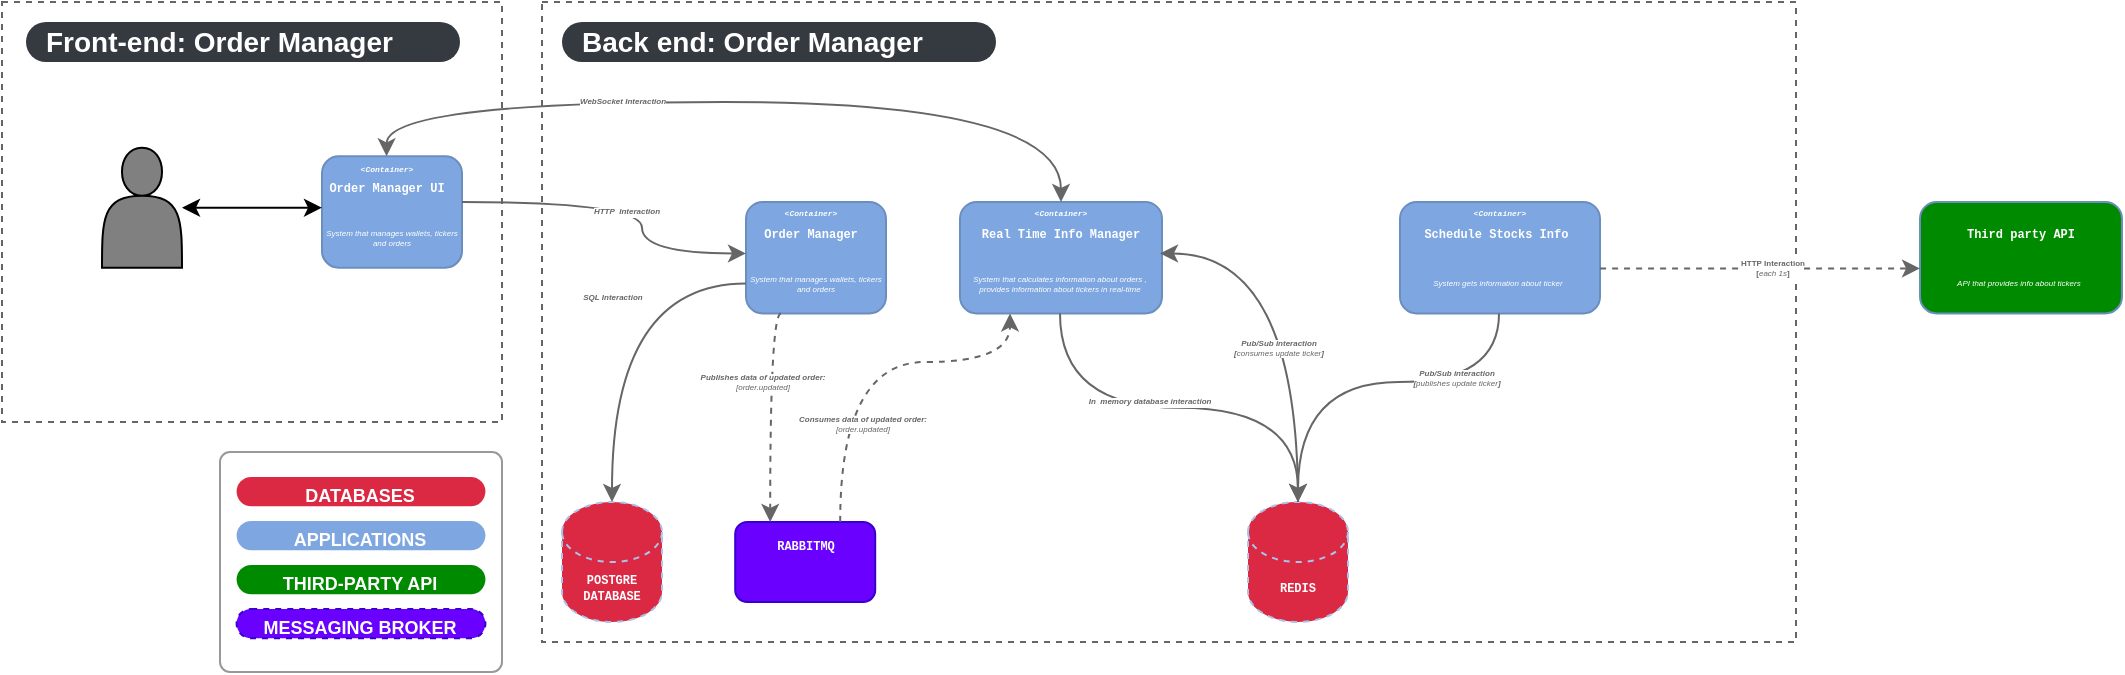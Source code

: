 <mxfile version="20.6.0" type="github">
  <diagram id="G8-z9XxRLCdR_GGqDWJ_" name="UML">
    <mxGraphModel dx="1447" dy="-502" grid="1" gridSize="10" guides="1" tooltips="1" connect="1" arrows="1" fold="1" page="1" pageScale="1" pageWidth="827" pageHeight="1169" math="0" shadow="0">
      <root>
        <mxCell id="0" />
        <mxCell id="1" parent="0" />
        <mxCell id="j_ZHUDLepbIBqZkPZ3a7-9" value="" style="rounded=0;whiteSpace=wrap;html=1;fontSize=4;fillColor=none;dashed=1;fontColor=#666666;strokeColor=#666666;" parent="1" vertex="1">
          <mxGeometry x="830" y="1670" width="627" height="320" as="geometry" />
        </mxCell>
        <mxCell id="QPstVVdOQ1XcHwnL6DTK-19" value="&lt;span style=&quot;font-size: 6px;&quot;&gt;&lt;b&gt;POSTGRE&lt;br&gt;DATABASE&lt;/b&gt;&lt;/span&gt;" style="shape=cylinder3;whiteSpace=wrap;html=1;boundedLbl=1;backgroundOutline=1;size=15;dashed=1;fontFamily=Courier New;fontSize=4;fontColor=#FFFFFF;fillColor=#DB2843;strokeColor=#A9C4EB;align=center;" parent="1" vertex="1">
          <mxGeometry x="840" y="1920" width="50" height="60" as="geometry" />
        </mxCell>
        <mxCell id="QPstVVdOQ1XcHwnL6DTK-14" value="" style="group" parent="1" vertex="1" connectable="0">
          <mxGeometry x="932" y="1770" width="200" height="55.71" as="geometry" />
        </mxCell>
        <mxCell id="QPstVVdOQ1XcHwnL6DTK-15" value="" style="rounded=1;whiteSpace=wrap;html=1;fillColor=#7EA6E0;strokeColor=#6c8ebf;" parent="QPstVVdOQ1XcHwnL6DTK-14" vertex="1">
          <mxGeometry width="70" height="55.71" as="geometry" />
        </mxCell>
        <mxCell id="QPstVVdOQ1XcHwnL6DTK-16" value="&lt;font size=&quot;1&quot; color=&quot;#ffffff&quot; face=&quot;Courier New&quot; style=&quot;&quot;&gt;&lt;b style=&quot;font-size: 6px;&quot;&gt;Order Manager&lt;/b&gt;&lt;/font&gt;" style="text;html=1;strokeColor=none;fillColor=none;align=center;verticalAlign=middle;whiteSpace=wrap;rounded=0;" parent="QPstVVdOQ1XcHwnL6DTK-14" vertex="1">
          <mxGeometry y="6.964" width="64.6" height="13.927" as="geometry" />
        </mxCell>
        <mxCell id="QPstVVdOQ1XcHwnL6DTK-17" value="&lt;font size=&quot;1&quot; color=&quot;#ffffff&quot; face=&quot;Courier New&quot; style=&quot;&quot;&gt;&lt;b style=&quot;&quot;&gt;&lt;i style=&quot;font-size: 4px;&quot;&gt;&amp;lt;Container&amp;gt;&lt;/i&gt;&lt;/b&gt;&lt;/font&gt;" style="text;html=1;strokeColor=none;fillColor=none;align=center;verticalAlign=middle;whiteSpace=wrap;rounded=0;" parent="QPstVVdOQ1XcHwnL6DTK-14" vertex="1">
          <mxGeometry width="64.6" height="6.964" as="geometry" />
        </mxCell>
        <mxCell id="QPstVVdOQ1XcHwnL6DTK-27" value="&lt;i&gt;&lt;font color=&quot;#ffffff&quot;&gt;System that manages wallets, tickers and orders&lt;/font&gt;&lt;/i&gt;" style="text;html=1;strokeColor=none;fillColor=none;align=center;verticalAlign=middle;whiteSpace=wrap;rounded=0;dashed=1;fontFamily=Helvetica;fontSize=4;fontColor=#666666;" parent="QPstVVdOQ1XcHwnL6DTK-14" vertex="1">
          <mxGeometry y="25.71" width="70" height="30" as="geometry" />
        </mxCell>
        <mxCell id="QPstVVdOQ1XcHwnL6DTK-21" value="" style="group" parent="1" vertex="1" connectable="0">
          <mxGeometry x="1039" y="1770" width="101" height="55.71" as="geometry" />
        </mxCell>
        <mxCell id="QPstVVdOQ1XcHwnL6DTK-22" value="" style="rounded=1;whiteSpace=wrap;html=1;fillColor=#7EA6E0;strokeColor=#6c8ebf;" parent="QPstVVdOQ1XcHwnL6DTK-21" vertex="1">
          <mxGeometry width="101" height="55.71" as="geometry" />
        </mxCell>
        <mxCell id="QPstVVdOQ1XcHwnL6DTK-23" value="&lt;font size=&quot;1&quot; color=&quot;#ffffff&quot; face=&quot;Courier New&quot; style=&quot;&quot;&gt;&lt;b style=&quot;font-size: 6px;&quot;&gt;Real Time Info Manager&lt;/b&gt;&lt;/font&gt;" style="text;html=1;strokeColor=none;fillColor=none;align=center;verticalAlign=middle;whiteSpace=wrap;rounded=0;" parent="QPstVVdOQ1XcHwnL6DTK-21" vertex="1">
          <mxGeometry y="6.964" width="101" height="13.927" as="geometry" />
        </mxCell>
        <mxCell id="QPstVVdOQ1XcHwnL6DTK-24" value="&lt;font size=&quot;1&quot; color=&quot;#ffffff&quot; face=&quot;Courier New&quot; style=&quot;&quot;&gt;&lt;b style=&quot;&quot;&gt;&lt;i style=&quot;font-size: 4px;&quot;&gt;&amp;lt;Container&amp;gt;&lt;/i&gt;&lt;/b&gt;&lt;/font&gt;" style="text;html=1;strokeColor=none;fillColor=none;align=center;verticalAlign=middle;whiteSpace=wrap;rounded=0;" parent="QPstVVdOQ1XcHwnL6DTK-21" vertex="1">
          <mxGeometry width="101" height="6.964" as="geometry" />
        </mxCell>
        <mxCell id="QPstVVdOQ1XcHwnL6DTK-29" value="&lt;i&gt;System that calculates information about orders , provides information about tickers in real-time&lt;/i&gt;" style="text;html=1;strokeColor=none;fillColor=none;align=center;verticalAlign=middle;whiteSpace=wrap;rounded=0;dashed=1;fontFamily=Helvetica;fontSize=4;fontColor=#FFFFFF;" parent="QPstVVdOQ1XcHwnL6DTK-21" vertex="1">
          <mxGeometry y="25.71" width="100" height="30" as="geometry" />
        </mxCell>
        <mxCell id="QPstVVdOQ1XcHwnL6DTK-30" value="&lt;span style=&quot;font-size: 6px;&quot;&gt;&lt;b&gt;REDIS&lt;/b&gt;&lt;/span&gt;" style="shape=cylinder3;whiteSpace=wrap;html=1;boundedLbl=1;backgroundOutline=1;size=15;dashed=1;fontFamily=Courier New;fontSize=4;fontColor=#FFFFFF;fillColor=#DB2843;strokeColor=#A9C4EB;align=center;" parent="1" vertex="1">
          <mxGeometry x="1183" y="1920" width="50" height="60" as="geometry" />
        </mxCell>
        <mxCell id="QPstVVdOQ1XcHwnL6DTK-31" style="edgeStyle=orthogonalEdgeStyle;curved=1;rounded=0;orthogonalLoop=1;jettySize=auto;html=1;entryX=0.5;entryY=0;entryDx=0;entryDy=0;entryPerimeter=0;strokeColor=#666666;fontFamily=Helvetica;fontSize=4;fontColor=#FFFFFF;exitX=0.5;exitY=1;exitDx=0;exitDy=0;" parent="1" source="QPstVVdOQ1XcHwnL6DTK-29" target="QPstVVdOQ1XcHwnL6DTK-30" edge="1">
          <mxGeometry relative="1" as="geometry" />
        </mxCell>
        <mxCell id="QPstVVdOQ1XcHwnL6DTK-32" value="&lt;font color=&quot;#666666&quot;&gt;&lt;b&gt;&lt;i&gt;&amp;nbsp;In&amp;nbsp; memory database interaction&lt;/i&gt;&lt;/b&gt;&lt;/font&gt;" style="edgeLabel;html=1;align=center;verticalAlign=middle;resizable=0;points=[];fontSize=4;fontFamily=Helvetica;fontColor=#FFFFFF;" parent="QPstVVdOQ1XcHwnL6DTK-31" vertex="1" connectable="0">
          <mxGeometry x="-0.117" y="1" relative="1" as="geometry">
            <mxPoint x="-3" y="-2" as="offset" />
          </mxGeometry>
        </mxCell>
        <mxCell id="QPstVVdOQ1XcHwnL6DTK-60" style="edgeStyle=orthogonalEdgeStyle;curved=1;rounded=0;orthogonalLoop=1;jettySize=auto;html=1;entryX=0.5;entryY=0;entryDx=0;entryDy=0;entryPerimeter=0;strokeColor=#666666;fontFamily=Helvetica;fontSize=4;fontColor=#666666;" parent="1" source="QPstVVdOQ1XcHwnL6DTK-27" target="QPstVVdOQ1XcHwnL6DTK-19" edge="1">
          <mxGeometry relative="1" as="geometry" />
        </mxCell>
        <mxCell id="QPstVVdOQ1XcHwnL6DTK-61" value="&lt;b&gt;&lt;i&gt;SQL Interaction&lt;/i&gt;&lt;/b&gt;" style="edgeLabel;html=1;align=center;verticalAlign=middle;resizable=0;points=[];fontSize=4;fontFamily=Helvetica;fontColor=#666666;" parent="QPstVVdOQ1XcHwnL6DTK-60" vertex="1" connectable="0">
          <mxGeometry x="-0.157" relative="1" as="geometry">
            <mxPoint as="offset" />
          </mxGeometry>
        </mxCell>
        <mxCell id="ZYw7rnv3LOeR9ePvCMEc-11" value="" style="group" parent="1" vertex="1" connectable="0">
          <mxGeometry x="1259" y="1770" width="100" height="55.71" as="geometry" />
        </mxCell>
        <mxCell id="ZYw7rnv3LOeR9ePvCMEc-12" value="" style="rounded=1;whiteSpace=wrap;html=1;fillColor=#7EA6E0;strokeColor=#6c8ebf;" parent="ZYw7rnv3LOeR9ePvCMEc-11" vertex="1">
          <mxGeometry width="100" height="55.71" as="geometry" />
        </mxCell>
        <mxCell id="ZYw7rnv3LOeR9ePvCMEc-13" value="&lt;font size=&quot;1&quot; color=&quot;#ffffff&quot; face=&quot;Courier New&quot; style=&quot;&quot;&gt;&lt;b style=&quot;font-size: 6px;&quot;&gt;Schedule Stocks Info&amp;nbsp;&lt;/b&gt;&lt;/font&gt;" style="text;html=1;strokeColor=none;fillColor=none;align=center;verticalAlign=middle;whiteSpace=wrap;rounded=0;" parent="ZYw7rnv3LOeR9ePvCMEc-11" vertex="1">
          <mxGeometry y="6.964" width="100" height="13.927" as="geometry" />
        </mxCell>
        <mxCell id="ZYw7rnv3LOeR9ePvCMEc-14" value="&lt;font size=&quot;1&quot; color=&quot;#ffffff&quot; face=&quot;Courier New&quot; style=&quot;&quot;&gt;&lt;b style=&quot;&quot;&gt;&lt;i style=&quot;font-size: 4px;&quot;&gt;&amp;lt;Container&amp;gt;&lt;/i&gt;&lt;/b&gt;&lt;/font&gt;" style="text;html=1;strokeColor=none;fillColor=none;align=center;verticalAlign=middle;whiteSpace=wrap;rounded=0;" parent="ZYw7rnv3LOeR9ePvCMEc-11" vertex="1">
          <mxGeometry width="100" height="6.964" as="geometry" />
        </mxCell>
        <mxCell id="ZYw7rnv3LOeR9ePvCMEc-15" value="&lt;i&gt;System gets information about ticker&amp;nbsp;&lt;/i&gt;" style="text;html=1;strokeColor=none;fillColor=none;align=center;verticalAlign=middle;whiteSpace=wrap;rounded=0;dashed=1;fontFamily=Helvetica;fontSize=4;fontColor=#FFFFFF;" parent="ZYw7rnv3LOeR9ePvCMEc-11" vertex="1">
          <mxGeometry y="25.71" width="99.01" height="30.0" as="geometry" />
        </mxCell>
        <mxCell id="ZYw7rnv3LOeR9ePvCMEc-16" style="edgeStyle=orthogonalEdgeStyle;curved=1;rounded=0;orthogonalLoop=1;jettySize=auto;html=1;entryX=0.5;entryY=0;entryDx=0;entryDy=0;entryPerimeter=0;strokeColor=#666666;fontFamily=Helvetica;fontSize=4;fontColor=#666666;startArrow=none;startFill=0;endArrow=classic;endFill=1;exitX=0.5;exitY=1;exitDx=0;exitDy=0;" parent="1" source="ZYw7rnv3LOeR9ePvCMEc-15" target="QPstVVdOQ1XcHwnL6DTK-30" edge="1">
          <mxGeometry relative="1" as="geometry">
            <Array as="points">
              <mxPoint x="1309" y="1860" />
              <mxPoint x="1208" y="1860" />
            </Array>
          </mxGeometry>
        </mxCell>
        <mxCell id="ZYw7rnv3LOeR9ePvCMEc-17" value="&lt;i style=&quot;&quot;&gt;&lt;b&gt;Pub/Sub interaction&lt;/b&gt;&lt;br&gt;&lt;b&gt;[&lt;/b&gt;publishes update ticker&lt;b&gt;]&lt;/b&gt;&lt;/i&gt;" style="edgeLabel;html=1;align=center;verticalAlign=middle;resizable=0;points=[];fontSize=4;fontFamily=Helvetica;fontColor=#666666;" parent="ZYw7rnv3LOeR9ePvCMEc-16" vertex="1" connectable="0">
          <mxGeometry x="-0.09" y="-2" relative="1" as="geometry">
            <mxPoint x="32" as="offset" />
          </mxGeometry>
        </mxCell>
        <mxCell id="ZYw7rnv3LOeR9ePvCMEc-19" value="" style="group" parent="1" vertex="1" connectable="0">
          <mxGeometry x="1519" y="1770" width="101" height="55.71" as="geometry" />
        </mxCell>
        <mxCell id="ZYw7rnv3LOeR9ePvCMEc-20" value="" style="rounded=1;whiteSpace=wrap;html=1;fillColor=#008A00;strokeColor=#6c8ebf;" parent="ZYw7rnv3LOeR9ePvCMEc-19" vertex="1">
          <mxGeometry width="101" height="55.71" as="geometry" />
        </mxCell>
        <mxCell id="ZYw7rnv3LOeR9ePvCMEc-21" value="&lt;font size=&quot;1&quot; color=&quot;#ffffff&quot; face=&quot;Courier New&quot; style=&quot;&quot;&gt;&lt;b style=&quot;font-size: 6px;&quot;&gt;Third party API&lt;/b&gt;&lt;/font&gt;" style="text;html=1;strokeColor=none;fillColor=none;align=center;verticalAlign=middle;whiteSpace=wrap;rounded=0;" parent="ZYw7rnv3LOeR9ePvCMEc-19" vertex="1">
          <mxGeometry y="6.964" width="101" height="13.927" as="geometry" />
        </mxCell>
        <mxCell id="ZYw7rnv3LOeR9ePvCMEc-23" value="&lt;i&gt;API that provides info about tickers&amp;nbsp;&lt;/i&gt;" style="text;html=1;strokeColor=none;fillColor=none;align=center;verticalAlign=middle;whiteSpace=wrap;rounded=0;dashed=1;fontFamily=Helvetica;fontSize=4;fontColor=#FFFFFF;" parent="ZYw7rnv3LOeR9ePvCMEc-19" vertex="1">
          <mxGeometry y="25.71" width="100" height="30" as="geometry" />
        </mxCell>
        <mxCell id="ZYw7rnv3LOeR9ePvCMEc-25" style="edgeStyle=orthogonalEdgeStyle;curved=1;rounded=0;orthogonalLoop=1;jettySize=auto;html=1;strokeColor=#666666;fontFamily=Helvetica;fontSize=4;fontColor=#666666;startArrow=none;startFill=0;endArrow=classic;endFill=1;entryX=0;entryY=0.25;entryDx=0;entryDy=0;dashed=1;" parent="1" source="ZYw7rnv3LOeR9ePvCMEc-12" target="ZYw7rnv3LOeR9ePvCMEc-23" edge="1">
          <mxGeometry relative="1" as="geometry">
            <mxPoint x="1352" y="1800" as="targetPoint" />
            <Array as="points">
              <mxPoint x="1469" y="1803" />
            </Array>
          </mxGeometry>
        </mxCell>
        <mxCell id="ZYw7rnv3LOeR9ePvCMEc-26" value="&lt;b&gt;HTTP Interaction&lt;br&gt;[&lt;/b&gt;&lt;i&gt;each 1s&lt;/i&gt;&lt;b&gt;]&lt;/b&gt;" style="edgeLabel;html=1;align=center;verticalAlign=middle;resizable=0;points=[];fontSize=4;fontFamily=Helvetica;fontColor=#666666;" parent="ZYw7rnv3LOeR9ePvCMEc-25" vertex="1" connectable="0">
          <mxGeometry x="0.067" relative="1" as="geometry">
            <mxPoint as="offset" />
          </mxGeometry>
        </mxCell>
        <mxCell id="j_ZHUDLepbIBqZkPZ3a7-6" style="edgeStyle=orthogonalEdgeStyle;curved=1;rounded=0;orthogonalLoop=1;jettySize=auto;html=1;entryX=1;entryY=0;entryDx=0;entryDy=0;strokeColor=#666666;fontFamily=Helvetica;fontSize=4;fontColor=#666666;startArrow=none;startFill=0;endArrow=classic;endFill=1;exitX=0.5;exitY=0;exitDx=0;exitDy=0;exitPerimeter=0;" parent="1" source="QPstVVdOQ1XcHwnL6DTK-30" target="QPstVVdOQ1XcHwnL6DTK-29" edge="1">
          <mxGeometry relative="1" as="geometry">
            <mxPoint x="1209" y="1890" as="sourcePoint" />
            <mxPoint x="1158.48" y="1825.71" as="targetPoint" />
            <Array as="points">
              <mxPoint x="1208" y="1796" />
            </Array>
          </mxGeometry>
        </mxCell>
        <mxCell id="j_ZHUDLepbIBqZkPZ3a7-7" value="&lt;i style=&quot;&quot;&gt;&lt;b&gt;Pub/Sub interaction&lt;/b&gt;&lt;br&gt;&lt;b&gt;[&lt;/b&gt;consumes update ticker&lt;b&gt;]&lt;/b&gt;&lt;/i&gt;" style="edgeLabel;html=1;align=center;verticalAlign=middle;resizable=0;points=[];fontSize=4;fontFamily=Helvetica;fontColor=#666666;" parent="j_ZHUDLepbIBqZkPZ3a7-6" vertex="1" connectable="0">
          <mxGeometry x="-0.09" y="-2" relative="1" as="geometry">
            <mxPoint x="-12" y="11" as="offset" />
          </mxGeometry>
        </mxCell>
        <mxCell id="j_ZHUDLepbIBqZkPZ3a7-14" value="Back end: Order Manager" style="rounded=1;whiteSpace=wrap;html=1;arcSize=50;strokeColor=none;strokeWidth=1;fillColor=#343A40;fontColor=#ffffff;whiteSpace=wrap;align=left;verticalAlign=middle;spacingLeft=0;fontStyle=1;fontSize=14;spacing=10;dashed=1;" parent="1" vertex="1">
          <mxGeometry x="840" y="1680" width="217" height="20" as="geometry" />
        </mxCell>
        <mxCell id="j_ZHUDLepbIBqZkPZ3a7-31" value="" style="rounded=0;whiteSpace=wrap;html=1;fontSize=4;fillColor=none;dashed=1;fontColor=#666666;strokeColor=#666666;" parent="1" vertex="1">
          <mxGeometry x="560" y="1670" width="250" height="210" as="geometry" />
        </mxCell>
        <mxCell id="j_ZHUDLepbIBqZkPZ3a7-61" value="Front-end: Order Manager" style="rounded=1;whiteSpace=wrap;html=1;arcSize=50;strokeColor=none;strokeWidth=1;fillColor=#343A40;fontColor=#ffffff;whiteSpace=wrap;align=left;verticalAlign=middle;spacingLeft=0;fontStyle=1;fontSize=14;spacing=10;dashed=1;" parent="1" vertex="1">
          <mxGeometry x="572" y="1680" width="217" height="20" as="geometry" />
        </mxCell>
        <mxCell id="j_ZHUDLepbIBqZkPZ3a7-63" value="" style="group" parent="1" vertex="1" connectable="0">
          <mxGeometry x="720" y="1747.15" width="70" height="55.71" as="geometry" />
        </mxCell>
        <mxCell id="j_ZHUDLepbIBqZkPZ3a7-34" value="" style="rounded=1;whiteSpace=wrap;html=1;fillColor=#7EA6E0;strokeColor=#6c8ebf;" parent="j_ZHUDLepbIBqZkPZ3a7-63" vertex="1">
          <mxGeometry width="70" height="55.71" as="geometry" />
        </mxCell>
        <mxCell id="j_ZHUDLepbIBqZkPZ3a7-35" value="&lt;font size=&quot;1&quot; color=&quot;#ffffff&quot; face=&quot;Courier New&quot; style=&quot;&quot;&gt;&lt;b style=&quot;font-size: 6px;&quot;&gt;Order Manager UI&lt;/b&gt;&lt;/font&gt;" style="text;html=1;strokeColor=none;fillColor=none;align=center;verticalAlign=middle;whiteSpace=wrap;rounded=0;" parent="j_ZHUDLepbIBqZkPZ3a7-63" vertex="1">
          <mxGeometry y="6.964" width="64.6" height="13.927" as="geometry" />
        </mxCell>
        <mxCell id="j_ZHUDLepbIBqZkPZ3a7-36" value="&lt;font size=&quot;1&quot; color=&quot;#ffffff&quot; face=&quot;Courier New&quot; style=&quot;&quot;&gt;&lt;b style=&quot;&quot;&gt;&lt;i style=&quot;font-size: 4px;&quot;&gt;&amp;lt;Container&amp;gt;&lt;/i&gt;&lt;/b&gt;&lt;/font&gt;" style="text;html=1;strokeColor=none;fillColor=none;align=center;verticalAlign=middle;whiteSpace=wrap;rounded=0;" parent="j_ZHUDLepbIBqZkPZ3a7-63" vertex="1">
          <mxGeometry width="64.6" height="6.964" as="geometry" />
        </mxCell>
        <mxCell id="j_ZHUDLepbIBqZkPZ3a7-37" value="&lt;i&gt;&lt;font color=&quot;#ffffff&quot;&gt;System that manages wallets, tickers and orders&lt;/font&gt;&lt;/i&gt;" style="text;html=1;strokeColor=none;fillColor=none;align=center;verticalAlign=middle;whiteSpace=wrap;rounded=0;dashed=1;fontFamily=Helvetica;fontSize=4;fontColor=#666666;" parent="j_ZHUDLepbIBqZkPZ3a7-63" vertex="1">
          <mxGeometry y="25.71" width="70" height="30" as="geometry" />
        </mxCell>
        <mxCell id="j_ZHUDLepbIBqZkPZ3a7-67" style="edgeStyle=orthogonalEdgeStyle;curved=1;rounded=0;orthogonalLoop=1;jettySize=auto;html=1;entryX=0;entryY=0;entryDx=0;entryDy=0;strokeColor=#666666;fontFamily=Helvetica;fontSize=4;fontColor=#666666;" parent="1" target="QPstVVdOQ1XcHwnL6DTK-27" edge="1">
          <mxGeometry relative="1" as="geometry">
            <mxPoint x="790" y="1770" as="sourcePoint" />
            <mxPoint x="932" y="1795.71" as="targetPoint" />
            <Array as="points">
              <mxPoint x="790" y="1770" />
              <mxPoint x="880" y="1770" />
              <mxPoint x="880" y="1796" />
            </Array>
          </mxGeometry>
        </mxCell>
        <mxCell id="j_ZHUDLepbIBqZkPZ3a7-68" value="&lt;b&gt;&lt;i&gt;HTTP&amp;nbsp; Interaction&lt;/i&gt;&lt;/b&gt;" style="edgeLabel;html=1;align=center;verticalAlign=middle;resizable=0;points=[];fontSize=4;fontFamily=Helvetica;fontColor=#666666;" parent="j_ZHUDLepbIBqZkPZ3a7-67" vertex="1" connectable="0">
          <mxGeometry x="-0.157" relative="1" as="geometry">
            <mxPoint x="11" y="5" as="offset" />
          </mxGeometry>
        </mxCell>
        <mxCell id="j_ZHUDLepbIBqZkPZ3a7-69" style="edgeStyle=orthogonalEdgeStyle;curved=1;rounded=0;orthogonalLoop=1;jettySize=auto;html=1;entryX=0.5;entryY=0;entryDx=0;entryDy=0;strokeColor=#666666;fontFamily=Helvetica;fontSize=4;fontColor=#666666;exitX=0.5;exitY=0;exitDx=0;exitDy=0;startArrow=classic;startFill=1;" parent="1" source="j_ZHUDLepbIBqZkPZ3a7-36" target="QPstVVdOQ1XcHwnL6DTK-24" edge="1">
          <mxGeometry relative="1" as="geometry">
            <mxPoint x="896" y="1720.0" as="sourcePoint" />
            <mxPoint x="1038" y="1742.85" as="targetPoint" />
            <Array as="points">
              <mxPoint x="752" y="1720" />
              <mxPoint x="1090" y="1720" />
            </Array>
          </mxGeometry>
        </mxCell>
        <mxCell id="j_ZHUDLepbIBqZkPZ3a7-70" value="&lt;b&gt;&lt;i&gt;WebSocket Interaction&lt;/i&gt;&lt;/b&gt;" style="edgeLabel;html=1;align=center;verticalAlign=middle;resizable=0;points=[];fontSize=4;fontFamily=Helvetica;fontColor=#666666;" parent="j_ZHUDLepbIBqZkPZ3a7-69" vertex="1" connectable="0">
          <mxGeometry x="-0.157" relative="1" as="geometry">
            <mxPoint x="-30" as="offset" />
          </mxGeometry>
        </mxCell>
        <mxCell id="j_ZHUDLepbIBqZkPZ3a7-78" style="edgeStyle=entityRelationEdgeStyle;rounded=0;orthogonalLoop=1;jettySize=auto;html=1;entryX=0;entryY=0;entryDx=0;entryDy=0;fontSize=16;fontColor=#666666;startArrow=classic;startFill=1;elbow=vertical;" parent="1" source="j_ZHUDLepbIBqZkPZ3a7-76" target="j_ZHUDLepbIBqZkPZ3a7-37" edge="1">
          <mxGeometry relative="1" as="geometry" />
        </mxCell>
        <mxCell id="j_ZHUDLepbIBqZkPZ3a7-76" value="" style="shape=actor;whiteSpace=wrap;html=1;rounded=0;strokeColor=default;fontSize=16;fontColor=#666666;fillColor=#808080;" parent="1" vertex="1">
          <mxGeometry x="610" y="1742.86" width="40" height="60" as="geometry" />
        </mxCell>
        <mxCell id="j_ZHUDLepbIBqZkPZ3a7-105" value="" style="group" parent="1" vertex="1" connectable="0">
          <mxGeometry x="926.6" y="1930" width="70" height="40" as="geometry" />
        </mxCell>
        <mxCell id="j_ZHUDLepbIBqZkPZ3a7-110" value="" style="group" parent="j_ZHUDLepbIBqZkPZ3a7-105" vertex="1" connectable="0">
          <mxGeometry width="70" height="40.0" as="geometry" />
        </mxCell>
        <mxCell id="j_ZHUDLepbIBqZkPZ3a7-106" value="" style="rounded=1;whiteSpace=wrap;html=1;fillColor=#6a00ff;strokeColor=#3700CC;fontColor=#ffffff;" parent="j_ZHUDLepbIBqZkPZ3a7-110" vertex="1">
          <mxGeometry width="70" height="40.0" as="geometry" />
        </mxCell>
        <mxCell id="j_ZHUDLepbIBqZkPZ3a7-107" value="&lt;font size=&quot;1&quot; color=&quot;#ffffff&quot; face=&quot;Courier New&quot; style=&quot;&quot;&gt;&lt;b style=&quot;font-size: 6px;&quot;&gt;RABBITMQ&lt;/b&gt;&lt;/font&gt;" style="text;html=1;strokeColor=none;fillColor=none;align=center;verticalAlign=middle;whiteSpace=wrap;rounded=0;" parent="j_ZHUDLepbIBqZkPZ3a7-110" vertex="1">
          <mxGeometry y="5.0" width="70" height="10.0" as="geometry" />
        </mxCell>
        <mxCell id="j_ZHUDLepbIBqZkPZ3a7-115" style="edgeStyle=orthogonalEdgeStyle;curved=1;rounded=0;orthogonalLoop=1;jettySize=auto;html=1;entryX=0.25;entryY=0;entryDx=0;entryDy=0;strokeColor=#666666;fontFamily=Helvetica;fontSize=4;fontColor=#666666;exitX=0.25;exitY=1;exitDx=0;exitDy=0;dashed=1;" parent="1" source="QPstVVdOQ1XcHwnL6DTK-15" target="j_ZHUDLepbIBqZkPZ3a7-106" edge="1">
          <mxGeometry relative="1" as="geometry">
            <mxPoint x="977" y="1835.71" as="sourcePoint" />
            <mxPoint x="977" y="1920" as="targetPoint" />
            <Array as="points">
              <mxPoint x="944" y="1826" />
            </Array>
          </mxGeometry>
        </mxCell>
        <mxCell id="j_ZHUDLepbIBqZkPZ3a7-116" value="&lt;b style=&quot;font-style: italic;&quot;&gt;Publishes data of updated order:&lt;/b&gt;&lt;br&gt;&lt;i&gt;[order.updated]&lt;/i&gt;" style="edgeLabel;html=1;align=center;verticalAlign=middle;resizable=0;points=[];fontSize=4;fontFamily=Helvetica;fontColor=#666666;" parent="j_ZHUDLepbIBqZkPZ3a7-115" vertex="1" connectable="0">
          <mxGeometry x="-0.157" relative="1" as="geometry">
            <mxPoint x="-4" y="-7" as="offset" />
          </mxGeometry>
        </mxCell>
        <mxCell id="j_ZHUDLepbIBqZkPZ3a7-121" style="edgeStyle=orthogonalEdgeStyle;curved=1;rounded=0;orthogonalLoop=1;jettySize=auto;html=1;entryX=0.25;entryY=1;entryDx=0;entryDy=0;strokeColor=#666666;fontFamily=Helvetica;fontSize=4;fontColor=#666666;exitX=0.75;exitY=0;exitDx=0;exitDy=0;dashed=1;" parent="1" source="j_ZHUDLepbIBqZkPZ3a7-106" target="QPstVVdOQ1XcHwnL6DTK-29" edge="1">
          <mxGeometry relative="1" as="geometry">
            <mxPoint x="959.5" y="1835.71" as="sourcePoint" />
            <mxPoint x="954.1" y="1940" as="targetPoint" />
            <Array as="points">
              <mxPoint x="979" y="1850" />
              <mxPoint x="1064" y="1850" />
            </Array>
          </mxGeometry>
        </mxCell>
        <mxCell id="j_ZHUDLepbIBqZkPZ3a7-122" value="&lt;b style=&quot;font-style: italic;&quot;&gt;Consumes data of updated order:&lt;/b&gt;&lt;br&gt;&lt;i&gt;[order.updated]&lt;/i&gt;" style="edgeLabel;html=1;align=center;verticalAlign=middle;resizable=0;points=[];fontSize=4;fontFamily=Helvetica;fontColor=#666666;" parent="j_ZHUDLepbIBqZkPZ3a7-121" vertex="1" connectable="0">
          <mxGeometry x="-0.157" relative="1" as="geometry">
            <mxPoint x="11" y="30" as="offset" />
          </mxGeometry>
        </mxCell>
        <mxCell id="aK39ROuf5cGoCDpM_BXE-1" value="" style="html=1;shadow=0;dashed=0;shape=mxgraph.bootstrap.rrect;rSize=5;fillColor=#ffffff;strokeColor=#999999;rounded=0;fontSize=16;fontColor=#666666;" vertex="1" parent="1">
          <mxGeometry x="669" y="1895" width="141" height="110" as="geometry" />
        </mxCell>
        <mxCell id="aK39ROuf5cGoCDpM_BXE-2" value="&lt;font style=&quot;font-size: 9px;&quot;&gt;DATABASES&lt;/font&gt;" style="rounded=1;whiteSpace=wrap;html=1;arcSize=50;strokeColor=none;strokeWidth=1;fillColor=#DB2843;fontColor=#FFFFFF;whiteSpace=wrap;align=center;verticalAlign=middle;spacingLeft=0;fontStyle=1;fontSize=14;spacing=10;dashed=1;" vertex="1" parent="aK39ROuf5cGoCDpM_BXE-1">
          <mxGeometry x="8.294" y="12.467" width="124.412" height="14.667" as="geometry" />
        </mxCell>
        <mxCell id="aK39ROuf5cGoCDpM_BXE-3" value="&lt;font style=&quot;font-size: 9px;&quot;&gt;APPLICATIONS&lt;/font&gt;" style="rounded=1;whiteSpace=wrap;html=1;arcSize=50;strokeColor=none;strokeWidth=1;fillColor=#7EA6E0;fontColor=#FFFFFF;whiteSpace=wrap;align=center;verticalAlign=middle;spacingLeft=0;fontStyle=1;fontSize=14;spacing=10;dashed=1;" vertex="1" parent="aK39ROuf5cGoCDpM_BXE-1">
          <mxGeometry x="8.294" y="34.467" width="124.412" height="14.667" as="geometry" />
        </mxCell>
        <mxCell id="aK39ROuf5cGoCDpM_BXE-4" value="&lt;font style=&quot;font-size: 9px;&quot;&gt;THIRD-PARTY API&lt;/font&gt;" style="rounded=1;whiteSpace=wrap;html=1;arcSize=50;strokeColor=none;strokeWidth=1;fillColor=#008A00;whiteSpace=wrap;align=center;verticalAlign=middle;spacingLeft=0;fontStyle=1;fontSize=14;spacing=10;dashed=1;fontColor=#ffffff;" vertex="1" parent="aK39ROuf5cGoCDpM_BXE-1">
          <mxGeometry x="8.294" y="56.467" width="124.412" height="14.667" as="geometry" />
        </mxCell>
        <mxCell id="aK39ROuf5cGoCDpM_BXE-5" value="&lt;font style=&quot;font-size: 9px;&quot;&gt;MESSAGING BROKER&lt;/font&gt;" style="rounded=1;whiteSpace=wrap;html=1;arcSize=50;strokeColor=#3700CC;strokeWidth=1;fillColor=#6a00ff;whiteSpace=wrap;align=center;verticalAlign=middle;spacingLeft=0;fontStyle=1;fontSize=14;spacing=10;dashed=1;fontColor=#ffffff;" vertex="1" parent="aK39ROuf5cGoCDpM_BXE-1">
          <mxGeometry x="8.294" y="78.467" width="124.412" height="14.667" as="geometry" />
        </mxCell>
      </root>
    </mxGraphModel>
  </diagram>
</mxfile>
